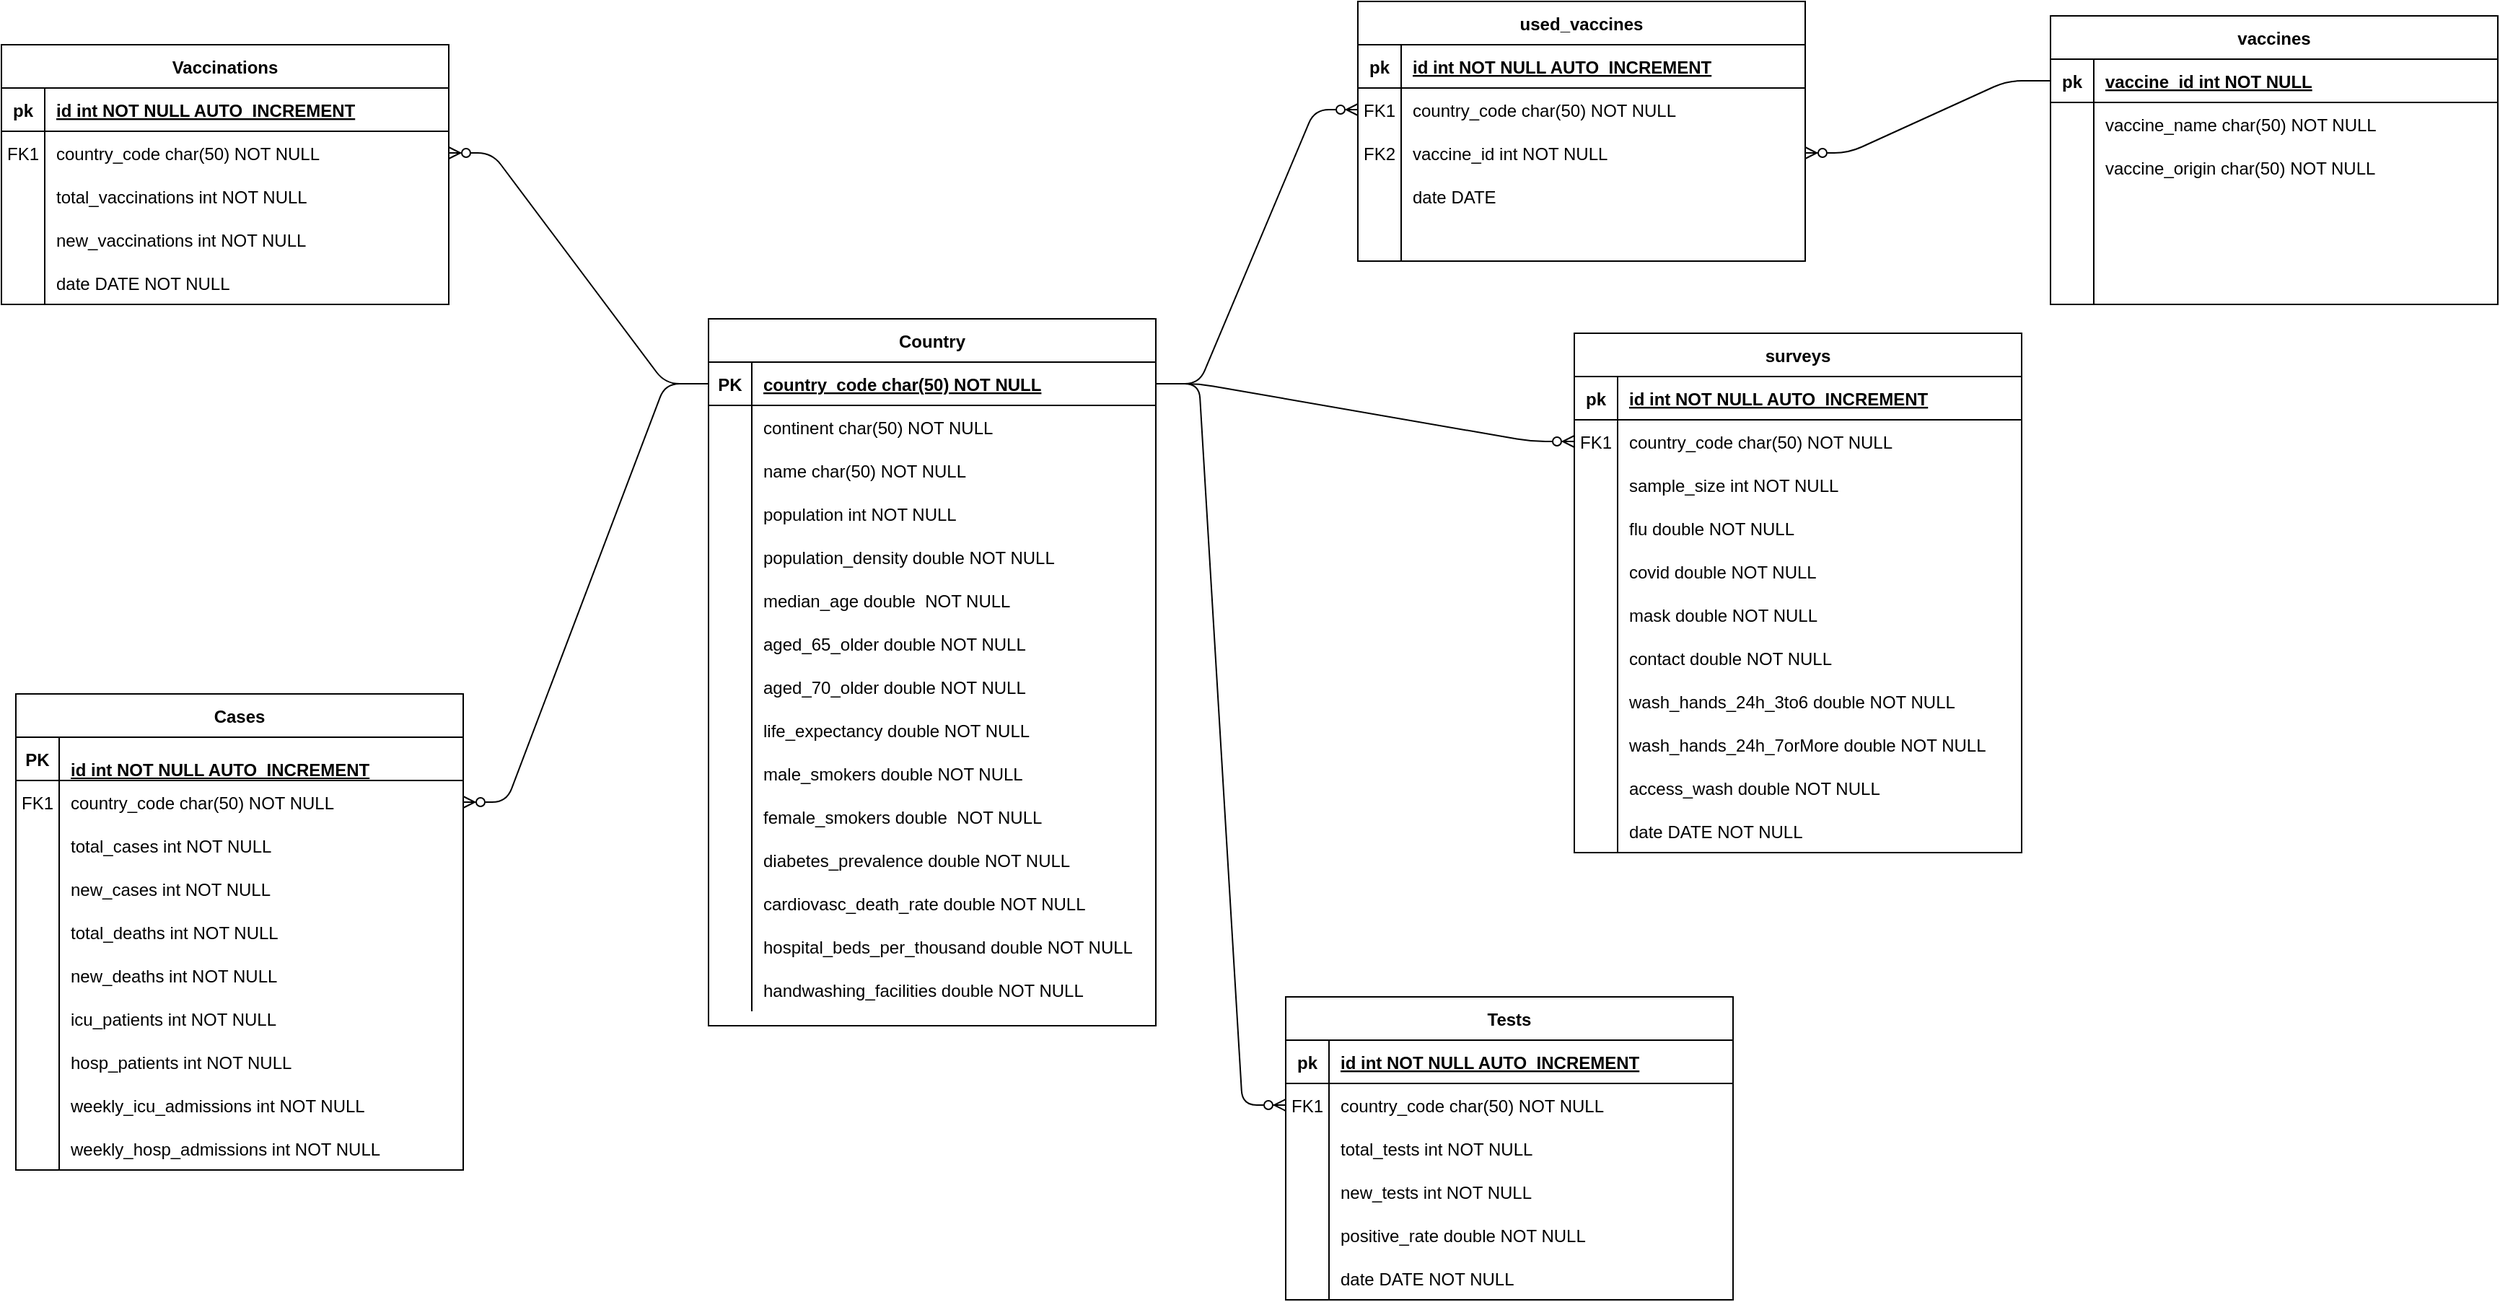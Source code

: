 <mxfile version="14.4.3" type="github">
  <diagram id="R2lEEEUBdFMjLlhIrx00" name="Page-1">
    <mxGraphModel dx="3023" dy="2585" grid="1" gridSize="10" guides="1" tooltips="1" connect="1" arrows="1" fold="1" page="1" pageScale="1" pageWidth="850" pageHeight="1100" math="0" shadow="0" extFonts="Permanent Marker^https://fonts.googleapis.com/css?family=Permanent+Marker">
      <root>
        <mxCell id="0" />
        <mxCell id="1" parent="0" />
        <mxCell id="SY6T6C2xdvZ6JYTsEvK5-23" value="Country" style="shape=table;startSize=30;container=1;collapsible=1;childLayout=tableLayout;fixedRows=1;rowLines=0;fontStyle=1;align=center;resizeLast=1;" parent="1" vertex="1">
          <mxGeometry x="100" y="-850" width="310" height="490" as="geometry">
            <mxRectangle x="100" y="-850" width="80" height="30" as="alternateBounds" />
          </mxGeometry>
        </mxCell>
        <mxCell id="SY6T6C2xdvZ6JYTsEvK5-24" value="" style="shape=partialRectangle;collapsible=0;dropTarget=0;pointerEvents=0;fillColor=none;points=[[0,0.5],[1,0.5]];portConstraint=eastwest;top=0;left=0;right=0;bottom=1;" parent="SY6T6C2xdvZ6JYTsEvK5-23" vertex="1">
          <mxGeometry y="30" width="310" height="30" as="geometry" />
        </mxCell>
        <mxCell id="SY6T6C2xdvZ6JYTsEvK5-25" value="PK" style="shape=partialRectangle;overflow=hidden;connectable=0;fillColor=none;top=0;left=0;bottom=0;right=0;fontStyle=1;" parent="SY6T6C2xdvZ6JYTsEvK5-24" vertex="1">
          <mxGeometry width="30" height="30" as="geometry" />
        </mxCell>
        <mxCell id="SY6T6C2xdvZ6JYTsEvK5-26" value="country_code char(50) NOT NULL" style="shape=partialRectangle;overflow=hidden;connectable=0;fillColor=none;top=0;left=0;bottom=0;right=0;align=left;spacingLeft=6;fontStyle=5;" parent="SY6T6C2xdvZ6JYTsEvK5-24" vertex="1">
          <mxGeometry x="30" width="280" height="30" as="geometry" />
        </mxCell>
        <mxCell id="SY6T6C2xdvZ6JYTsEvK5-27" value="" style="shape=partialRectangle;collapsible=0;dropTarget=0;pointerEvents=0;fillColor=none;points=[[0,0.5],[1,0.5]];portConstraint=eastwest;top=0;left=0;right=0;bottom=0;" parent="SY6T6C2xdvZ6JYTsEvK5-23" vertex="1">
          <mxGeometry y="60" width="310" height="30" as="geometry" />
        </mxCell>
        <mxCell id="SY6T6C2xdvZ6JYTsEvK5-28" value="" style="shape=partialRectangle;overflow=hidden;connectable=0;fillColor=none;top=0;left=0;bottom=0;right=0;" parent="SY6T6C2xdvZ6JYTsEvK5-27" vertex="1">
          <mxGeometry width="30" height="30" as="geometry" />
        </mxCell>
        <mxCell id="SY6T6C2xdvZ6JYTsEvK5-29" value="continent char(50) NOT NULL" style="shape=partialRectangle;overflow=hidden;connectable=0;fillColor=none;top=0;left=0;bottom=0;right=0;align=left;spacingLeft=6;" parent="SY6T6C2xdvZ6JYTsEvK5-27" vertex="1">
          <mxGeometry x="30" width="280" height="30" as="geometry" />
        </mxCell>
        <mxCell id="SY6T6C2xdvZ6JYTsEvK5-30" value="" style="shape=partialRectangle;collapsible=0;dropTarget=0;pointerEvents=0;fillColor=none;top=0;left=0;bottom=0;right=0;points=[[0,0.5],[1,0.5]];portConstraint=eastwest;" parent="SY6T6C2xdvZ6JYTsEvK5-23" vertex="1">
          <mxGeometry y="90" width="310" height="30" as="geometry" />
        </mxCell>
        <mxCell id="SY6T6C2xdvZ6JYTsEvK5-31" value="" style="shape=partialRectangle;connectable=0;fillColor=none;top=0;left=0;bottom=0;right=0;editable=1;overflow=hidden;" parent="SY6T6C2xdvZ6JYTsEvK5-30" vertex="1">
          <mxGeometry width="30" height="30" as="geometry" />
        </mxCell>
        <mxCell id="SY6T6C2xdvZ6JYTsEvK5-32" value="name char(50) NOT NULL" style="shape=partialRectangle;connectable=0;fillColor=none;top=0;left=0;bottom=0;right=0;align=left;spacingLeft=6;overflow=hidden;" parent="SY6T6C2xdvZ6JYTsEvK5-30" vertex="1">
          <mxGeometry x="30" width="280" height="30" as="geometry" />
        </mxCell>
        <mxCell id="SY6T6C2xdvZ6JYTsEvK5-33" value="" style="shape=partialRectangle;collapsible=0;dropTarget=0;pointerEvents=0;fillColor=none;top=0;left=0;bottom=0;right=0;points=[[0,0.5],[1,0.5]];portConstraint=eastwest;" parent="SY6T6C2xdvZ6JYTsEvK5-23" vertex="1">
          <mxGeometry y="120" width="310" height="30" as="geometry" />
        </mxCell>
        <mxCell id="SY6T6C2xdvZ6JYTsEvK5-34" value="" style="shape=partialRectangle;connectable=0;fillColor=none;top=0;left=0;bottom=0;right=0;editable=1;overflow=hidden;" parent="SY6T6C2xdvZ6JYTsEvK5-33" vertex="1">
          <mxGeometry width="30" height="30" as="geometry" />
        </mxCell>
        <mxCell id="SY6T6C2xdvZ6JYTsEvK5-35" value="population int NOT NULL" style="shape=partialRectangle;connectable=0;fillColor=none;top=0;left=0;bottom=0;right=0;align=left;spacingLeft=6;overflow=hidden;" parent="SY6T6C2xdvZ6JYTsEvK5-33" vertex="1">
          <mxGeometry x="30" width="280" height="30" as="geometry" />
        </mxCell>
        <mxCell id="SY6T6C2xdvZ6JYTsEvK5-36" value="" style="shape=partialRectangle;collapsible=0;dropTarget=0;pointerEvents=0;fillColor=none;top=0;left=0;bottom=0;right=0;points=[[0,0.5],[1,0.5]];portConstraint=eastwest;" parent="SY6T6C2xdvZ6JYTsEvK5-23" vertex="1">
          <mxGeometry y="150" width="310" height="30" as="geometry" />
        </mxCell>
        <mxCell id="SY6T6C2xdvZ6JYTsEvK5-37" value="" style="shape=partialRectangle;connectable=0;fillColor=none;top=0;left=0;bottom=0;right=0;editable=1;overflow=hidden;" parent="SY6T6C2xdvZ6JYTsEvK5-36" vertex="1">
          <mxGeometry width="30" height="30" as="geometry" />
        </mxCell>
        <mxCell id="SY6T6C2xdvZ6JYTsEvK5-38" value="population_density double NOT NULL" style="shape=partialRectangle;connectable=0;fillColor=none;top=0;left=0;bottom=0;right=0;align=left;spacingLeft=6;overflow=hidden;" parent="SY6T6C2xdvZ6JYTsEvK5-36" vertex="1">
          <mxGeometry x="30" width="280" height="30" as="geometry" />
        </mxCell>
        <mxCell id="SY6T6C2xdvZ6JYTsEvK5-39" value="" style="shape=partialRectangle;collapsible=0;dropTarget=0;pointerEvents=0;fillColor=none;top=0;left=0;bottom=0;right=0;points=[[0,0.5],[1,0.5]];portConstraint=eastwest;" parent="SY6T6C2xdvZ6JYTsEvK5-23" vertex="1">
          <mxGeometry y="180" width="310" height="30" as="geometry" />
        </mxCell>
        <mxCell id="SY6T6C2xdvZ6JYTsEvK5-40" value="" style="shape=partialRectangle;connectable=0;fillColor=none;top=0;left=0;bottom=0;right=0;editable=1;overflow=hidden;" parent="SY6T6C2xdvZ6JYTsEvK5-39" vertex="1">
          <mxGeometry width="30" height="30" as="geometry" />
        </mxCell>
        <mxCell id="SY6T6C2xdvZ6JYTsEvK5-41" value="median_age double  NOT NULL" style="shape=partialRectangle;connectable=0;fillColor=none;top=0;left=0;bottom=0;right=0;align=left;spacingLeft=6;overflow=hidden;" parent="SY6T6C2xdvZ6JYTsEvK5-39" vertex="1">
          <mxGeometry x="30" width="280" height="30" as="geometry" />
        </mxCell>
        <mxCell id="SY6T6C2xdvZ6JYTsEvK5-42" value="" style="shape=partialRectangle;collapsible=0;dropTarget=0;pointerEvents=0;fillColor=none;top=0;left=0;bottom=0;right=0;points=[[0,0.5],[1,0.5]];portConstraint=eastwest;" parent="SY6T6C2xdvZ6JYTsEvK5-23" vertex="1">
          <mxGeometry y="210" width="310" height="30" as="geometry" />
        </mxCell>
        <mxCell id="SY6T6C2xdvZ6JYTsEvK5-43" value="" style="shape=partialRectangle;connectable=0;fillColor=none;top=0;left=0;bottom=0;right=0;editable=1;overflow=hidden;" parent="SY6T6C2xdvZ6JYTsEvK5-42" vertex="1">
          <mxGeometry width="30" height="30" as="geometry" />
        </mxCell>
        <mxCell id="SY6T6C2xdvZ6JYTsEvK5-44" value="aged_65_older double NOT NULL" style="shape=partialRectangle;connectable=0;fillColor=none;top=0;left=0;bottom=0;right=0;align=left;spacingLeft=6;overflow=hidden;" parent="SY6T6C2xdvZ6JYTsEvK5-42" vertex="1">
          <mxGeometry x="30" width="280" height="30" as="geometry" />
        </mxCell>
        <mxCell id="SY6T6C2xdvZ6JYTsEvK5-45" value="" style="shape=partialRectangle;collapsible=0;dropTarget=0;pointerEvents=0;fillColor=none;top=0;left=0;bottom=0;right=0;points=[[0,0.5],[1,0.5]];portConstraint=eastwest;" parent="SY6T6C2xdvZ6JYTsEvK5-23" vertex="1">
          <mxGeometry y="240" width="310" height="30" as="geometry" />
        </mxCell>
        <mxCell id="SY6T6C2xdvZ6JYTsEvK5-46" value="" style="shape=partialRectangle;connectable=0;fillColor=none;top=0;left=0;bottom=0;right=0;editable=1;overflow=hidden;" parent="SY6T6C2xdvZ6JYTsEvK5-45" vertex="1">
          <mxGeometry width="30" height="30" as="geometry" />
        </mxCell>
        <mxCell id="SY6T6C2xdvZ6JYTsEvK5-47" value="aged_70_older double NOT NULL" style="shape=partialRectangle;connectable=0;fillColor=none;top=0;left=0;bottom=0;right=0;align=left;spacingLeft=6;overflow=hidden;" parent="SY6T6C2xdvZ6JYTsEvK5-45" vertex="1">
          <mxGeometry x="30" width="280" height="30" as="geometry" />
        </mxCell>
        <mxCell id="SY6T6C2xdvZ6JYTsEvK5-48" value="" style="shape=partialRectangle;collapsible=0;dropTarget=0;pointerEvents=0;fillColor=none;top=0;left=0;bottom=0;right=0;points=[[0,0.5],[1,0.5]];portConstraint=eastwest;" parent="SY6T6C2xdvZ6JYTsEvK5-23" vertex="1">
          <mxGeometry y="270" width="310" height="30" as="geometry" />
        </mxCell>
        <mxCell id="SY6T6C2xdvZ6JYTsEvK5-49" value="" style="shape=partialRectangle;connectable=0;fillColor=none;top=0;left=0;bottom=0;right=0;editable=1;overflow=hidden;" parent="SY6T6C2xdvZ6JYTsEvK5-48" vertex="1">
          <mxGeometry width="30" height="30" as="geometry" />
        </mxCell>
        <mxCell id="SY6T6C2xdvZ6JYTsEvK5-50" value="life_expectancy double NOT NULL" style="shape=partialRectangle;connectable=0;fillColor=none;top=0;left=0;bottom=0;right=0;align=left;spacingLeft=6;overflow=hidden;" parent="SY6T6C2xdvZ6JYTsEvK5-48" vertex="1">
          <mxGeometry x="30" width="280" height="30" as="geometry" />
        </mxCell>
        <mxCell id="SY6T6C2xdvZ6JYTsEvK5-51" value="" style="shape=partialRectangle;collapsible=0;dropTarget=0;pointerEvents=0;fillColor=none;top=0;left=0;bottom=0;right=0;points=[[0,0.5],[1,0.5]];portConstraint=eastwest;" parent="SY6T6C2xdvZ6JYTsEvK5-23" vertex="1">
          <mxGeometry y="300" width="310" height="30" as="geometry" />
        </mxCell>
        <mxCell id="SY6T6C2xdvZ6JYTsEvK5-52" value="" style="shape=partialRectangle;connectable=0;fillColor=none;top=0;left=0;bottom=0;right=0;editable=1;overflow=hidden;" parent="SY6T6C2xdvZ6JYTsEvK5-51" vertex="1">
          <mxGeometry width="30" height="30" as="geometry" />
        </mxCell>
        <mxCell id="SY6T6C2xdvZ6JYTsEvK5-53" value="male_smokers double NOT NULL" style="shape=partialRectangle;connectable=0;fillColor=none;top=0;left=0;bottom=0;right=0;align=left;spacingLeft=6;overflow=hidden;" parent="SY6T6C2xdvZ6JYTsEvK5-51" vertex="1">
          <mxGeometry x="30" width="280" height="30" as="geometry" />
        </mxCell>
        <mxCell id="SY6T6C2xdvZ6JYTsEvK5-54" value="" style="shape=partialRectangle;collapsible=0;dropTarget=0;pointerEvents=0;fillColor=none;top=0;left=0;bottom=0;right=0;points=[[0,0.5],[1,0.5]];portConstraint=eastwest;" parent="SY6T6C2xdvZ6JYTsEvK5-23" vertex="1">
          <mxGeometry y="330" width="310" height="30" as="geometry" />
        </mxCell>
        <mxCell id="SY6T6C2xdvZ6JYTsEvK5-55" value="" style="shape=partialRectangle;connectable=0;fillColor=none;top=0;left=0;bottom=0;right=0;editable=1;overflow=hidden;" parent="SY6T6C2xdvZ6JYTsEvK5-54" vertex="1">
          <mxGeometry width="30" height="30" as="geometry" />
        </mxCell>
        <mxCell id="SY6T6C2xdvZ6JYTsEvK5-56" value="female_smokers double  NOT NULL" style="shape=partialRectangle;connectable=0;fillColor=none;top=0;left=0;bottom=0;right=0;align=left;spacingLeft=6;overflow=hidden;" parent="SY6T6C2xdvZ6JYTsEvK5-54" vertex="1">
          <mxGeometry x="30" width="280" height="30" as="geometry" />
        </mxCell>
        <mxCell id="SY6T6C2xdvZ6JYTsEvK5-57" value="" style="shape=partialRectangle;collapsible=0;dropTarget=0;pointerEvents=0;fillColor=none;top=0;left=0;bottom=0;right=0;points=[[0,0.5],[1,0.5]];portConstraint=eastwest;" parent="SY6T6C2xdvZ6JYTsEvK5-23" vertex="1">
          <mxGeometry y="360" width="310" height="30" as="geometry" />
        </mxCell>
        <mxCell id="SY6T6C2xdvZ6JYTsEvK5-58" value="" style="shape=partialRectangle;connectable=0;fillColor=none;top=0;left=0;bottom=0;right=0;editable=1;overflow=hidden;" parent="SY6T6C2xdvZ6JYTsEvK5-57" vertex="1">
          <mxGeometry width="30" height="30" as="geometry" />
        </mxCell>
        <mxCell id="SY6T6C2xdvZ6JYTsEvK5-59" value="diabetes_prevalence double NOT NULL" style="shape=partialRectangle;connectable=0;fillColor=none;top=0;left=0;bottom=0;right=0;align=left;spacingLeft=6;overflow=hidden;" parent="SY6T6C2xdvZ6JYTsEvK5-57" vertex="1">
          <mxGeometry x="30" width="280" height="30" as="geometry" />
        </mxCell>
        <mxCell id="SY6T6C2xdvZ6JYTsEvK5-60" value="" style="shape=partialRectangle;collapsible=0;dropTarget=0;pointerEvents=0;fillColor=none;top=0;left=0;bottom=0;right=0;points=[[0,0.5],[1,0.5]];portConstraint=eastwest;" parent="SY6T6C2xdvZ6JYTsEvK5-23" vertex="1">
          <mxGeometry y="390" width="310" height="30" as="geometry" />
        </mxCell>
        <mxCell id="SY6T6C2xdvZ6JYTsEvK5-61" value="" style="shape=partialRectangle;connectable=0;fillColor=none;top=0;left=0;bottom=0;right=0;editable=1;overflow=hidden;" parent="SY6T6C2xdvZ6JYTsEvK5-60" vertex="1">
          <mxGeometry width="30" height="30" as="geometry" />
        </mxCell>
        <mxCell id="SY6T6C2xdvZ6JYTsEvK5-62" value="cardiovasc_death_rate double NOT NULL" style="shape=partialRectangle;connectable=0;fillColor=none;top=0;left=0;bottom=0;right=0;align=left;spacingLeft=6;overflow=hidden;" parent="SY6T6C2xdvZ6JYTsEvK5-60" vertex="1">
          <mxGeometry x="30" width="280" height="30" as="geometry" />
        </mxCell>
        <mxCell id="SY6T6C2xdvZ6JYTsEvK5-63" value="" style="shape=partialRectangle;collapsible=0;dropTarget=0;pointerEvents=0;fillColor=none;top=0;left=0;bottom=0;right=0;points=[[0,0.5],[1,0.5]];portConstraint=eastwest;" parent="SY6T6C2xdvZ6JYTsEvK5-23" vertex="1">
          <mxGeometry y="420" width="310" height="30" as="geometry" />
        </mxCell>
        <mxCell id="SY6T6C2xdvZ6JYTsEvK5-64" value="" style="shape=partialRectangle;connectable=0;fillColor=none;top=0;left=0;bottom=0;right=0;editable=1;overflow=hidden;" parent="SY6T6C2xdvZ6JYTsEvK5-63" vertex="1">
          <mxGeometry width="30" height="30" as="geometry" />
        </mxCell>
        <mxCell id="SY6T6C2xdvZ6JYTsEvK5-65" value="hospital_beds_per_thousand double NOT NULL" style="shape=partialRectangle;connectable=0;fillColor=none;top=0;left=0;bottom=0;right=0;align=left;spacingLeft=6;overflow=hidden;" parent="SY6T6C2xdvZ6JYTsEvK5-63" vertex="1">
          <mxGeometry x="30" width="280" height="30" as="geometry" />
        </mxCell>
        <mxCell id="SY6T6C2xdvZ6JYTsEvK5-66" value="" style="shape=partialRectangle;collapsible=0;dropTarget=0;pointerEvents=0;fillColor=none;top=0;left=0;bottom=0;right=0;points=[[0,0.5],[1,0.5]];portConstraint=eastwest;" parent="SY6T6C2xdvZ6JYTsEvK5-23" vertex="1">
          <mxGeometry y="450" width="310" height="30" as="geometry" />
        </mxCell>
        <mxCell id="SY6T6C2xdvZ6JYTsEvK5-67" value="" style="shape=partialRectangle;connectable=0;fillColor=none;top=0;left=0;bottom=0;right=0;editable=1;overflow=hidden;" parent="SY6T6C2xdvZ6JYTsEvK5-66" vertex="1">
          <mxGeometry width="30" height="30" as="geometry" />
        </mxCell>
        <mxCell id="SY6T6C2xdvZ6JYTsEvK5-68" value="handwashing_facilities double NOT NULL" style="shape=partialRectangle;connectable=0;fillColor=none;top=0;left=0;bottom=0;right=0;align=left;spacingLeft=6;overflow=hidden;" parent="SY6T6C2xdvZ6JYTsEvK5-66" vertex="1">
          <mxGeometry x="30" width="280" height="30" as="geometry" />
        </mxCell>
        <mxCell id="Avo9RZXMjpHJ_VReg2Jq-1" value="Cases" style="shape=table;startSize=30;container=1;collapsible=1;childLayout=tableLayout;fixedRows=1;rowLines=0;fontStyle=1;align=center;resizeLast=1;" parent="1" vertex="1">
          <mxGeometry x="-380" y="-590" width="310" height="330" as="geometry" />
        </mxCell>
        <mxCell id="Avo9RZXMjpHJ_VReg2Jq-2" value="" style="shape=partialRectangle;collapsible=0;dropTarget=0;pointerEvents=0;fillColor=none;points=[[0,0.5],[1,0.5]];portConstraint=eastwest;top=0;left=0;right=0;bottom=1;" parent="Avo9RZXMjpHJ_VReg2Jq-1" vertex="1">
          <mxGeometry y="30" width="310" height="30" as="geometry" />
        </mxCell>
        <mxCell id="Avo9RZXMjpHJ_VReg2Jq-3" value="PK" style="shape=partialRectangle;overflow=hidden;connectable=0;fillColor=none;top=0;left=0;bottom=0;right=0;fontStyle=1;" parent="Avo9RZXMjpHJ_VReg2Jq-2" vertex="1">
          <mxGeometry width="30" height="30" as="geometry" />
        </mxCell>
        <mxCell id="Avo9RZXMjpHJ_VReg2Jq-4" value="&#xa;id int NOT NULL AUTO_INCREMENT&#xa;" style="shape=partialRectangle;overflow=hidden;connectable=0;fillColor=none;top=0;left=0;bottom=0;right=0;align=left;spacingLeft=6;fontStyle=5;" parent="Avo9RZXMjpHJ_VReg2Jq-2" vertex="1">
          <mxGeometry x="30" width="280" height="30" as="geometry" />
        </mxCell>
        <mxCell id="8DMsYOVev24uVfOt2lL5-1" value="" style="shape=partialRectangle;collapsible=0;dropTarget=0;pointerEvents=0;fillColor=none;top=0;left=0;bottom=0;right=0;points=[[0,0.5],[1,0.5]];portConstraint=eastwest;" parent="Avo9RZXMjpHJ_VReg2Jq-1" vertex="1">
          <mxGeometry y="60" width="310" height="30" as="geometry" />
        </mxCell>
        <mxCell id="8DMsYOVev24uVfOt2lL5-2" value="FK1" style="shape=partialRectangle;connectable=0;fillColor=none;top=0;left=0;bottom=0;right=0;editable=1;overflow=hidden;" parent="8DMsYOVev24uVfOt2lL5-1" vertex="1">
          <mxGeometry width="30" height="30" as="geometry" />
        </mxCell>
        <mxCell id="8DMsYOVev24uVfOt2lL5-3" value="country_code char(50) NOT NULL" style="shape=partialRectangle;connectable=0;fillColor=none;top=0;left=0;bottom=0;right=0;align=left;spacingLeft=6;overflow=hidden;" parent="8DMsYOVev24uVfOt2lL5-1" vertex="1">
          <mxGeometry x="30" width="280" height="30" as="geometry" />
        </mxCell>
        <mxCell id="Avo9RZXMjpHJ_VReg2Jq-5" value="" style="shape=partialRectangle;collapsible=0;dropTarget=0;pointerEvents=0;fillColor=none;points=[[0,0.5],[1,0.5]];portConstraint=eastwest;top=0;left=0;right=0;bottom=0;" parent="Avo9RZXMjpHJ_VReg2Jq-1" vertex="1">
          <mxGeometry y="90" width="310" height="30" as="geometry" />
        </mxCell>
        <mxCell id="Avo9RZXMjpHJ_VReg2Jq-6" value="" style="shape=partialRectangle;overflow=hidden;connectable=0;fillColor=none;top=0;left=0;bottom=0;right=0;" parent="Avo9RZXMjpHJ_VReg2Jq-5" vertex="1">
          <mxGeometry width="30" height="30" as="geometry" />
        </mxCell>
        <mxCell id="Avo9RZXMjpHJ_VReg2Jq-7" value="total_cases int NOT NULL" style="shape=partialRectangle;overflow=hidden;connectable=0;fillColor=none;top=0;left=0;bottom=0;right=0;align=left;spacingLeft=6;" parent="Avo9RZXMjpHJ_VReg2Jq-5" vertex="1">
          <mxGeometry x="30" width="280" height="30" as="geometry" />
        </mxCell>
        <mxCell id="Avo9RZXMjpHJ_VReg2Jq-8" value="" style="shape=partialRectangle;collapsible=0;dropTarget=0;pointerEvents=0;fillColor=none;top=0;left=0;bottom=0;right=0;points=[[0,0.5],[1,0.5]];portConstraint=eastwest;" parent="Avo9RZXMjpHJ_VReg2Jq-1" vertex="1">
          <mxGeometry y="120" width="310" height="30" as="geometry" />
        </mxCell>
        <mxCell id="Avo9RZXMjpHJ_VReg2Jq-9" value="" style="shape=partialRectangle;connectable=0;fillColor=none;top=0;left=0;bottom=0;right=0;editable=1;overflow=hidden;" parent="Avo9RZXMjpHJ_VReg2Jq-8" vertex="1">
          <mxGeometry width="30" height="30" as="geometry" />
        </mxCell>
        <mxCell id="Avo9RZXMjpHJ_VReg2Jq-10" value="new_cases int NOT NULL" style="shape=partialRectangle;connectable=0;fillColor=none;top=0;left=0;bottom=0;right=0;align=left;spacingLeft=6;overflow=hidden;" parent="Avo9RZXMjpHJ_VReg2Jq-8" vertex="1">
          <mxGeometry x="30" width="280" height="30" as="geometry" />
        </mxCell>
        <mxCell id="Avo9RZXMjpHJ_VReg2Jq-11" value="" style="shape=partialRectangle;collapsible=0;dropTarget=0;pointerEvents=0;fillColor=none;top=0;left=0;bottom=0;right=0;points=[[0,0.5],[1,0.5]];portConstraint=eastwest;" parent="Avo9RZXMjpHJ_VReg2Jq-1" vertex="1">
          <mxGeometry y="150" width="310" height="30" as="geometry" />
        </mxCell>
        <mxCell id="Avo9RZXMjpHJ_VReg2Jq-12" value="" style="shape=partialRectangle;connectable=0;fillColor=none;top=0;left=0;bottom=0;right=0;editable=1;overflow=hidden;" parent="Avo9RZXMjpHJ_VReg2Jq-11" vertex="1">
          <mxGeometry width="30" height="30" as="geometry" />
        </mxCell>
        <mxCell id="Avo9RZXMjpHJ_VReg2Jq-13" value="total_deaths int NOT NULL" style="shape=partialRectangle;connectable=0;fillColor=none;top=0;left=0;bottom=0;right=0;align=left;spacingLeft=6;overflow=hidden;" parent="Avo9RZXMjpHJ_VReg2Jq-11" vertex="1">
          <mxGeometry x="30" width="280" height="30" as="geometry" />
        </mxCell>
        <mxCell id="Avo9RZXMjpHJ_VReg2Jq-14" value="" style="shape=partialRectangle;collapsible=0;dropTarget=0;pointerEvents=0;fillColor=none;top=0;left=0;bottom=0;right=0;points=[[0,0.5],[1,0.5]];portConstraint=eastwest;" parent="Avo9RZXMjpHJ_VReg2Jq-1" vertex="1">
          <mxGeometry y="180" width="310" height="30" as="geometry" />
        </mxCell>
        <mxCell id="Avo9RZXMjpHJ_VReg2Jq-15" value="" style="shape=partialRectangle;connectable=0;fillColor=none;top=0;left=0;bottom=0;right=0;editable=1;overflow=hidden;" parent="Avo9RZXMjpHJ_VReg2Jq-14" vertex="1">
          <mxGeometry width="30" height="30" as="geometry" />
        </mxCell>
        <mxCell id="Avo9RZXMjpHJ_VReg2Jq-16" value="new_deaths int NOT NULL" style="shape=partialRectangle;connectable=0;fillColor=none;top=0;left=0;bottom=0;right=0;align=left;spacingLeft=6;overflow=hidden;" parent="Avo9RZXMjpHJ_VReg2Jq-14" vertex="1">
          <mxGeometry x="30" width="280" height="30" as="geometry" />
        </mxCell>
        <mxCell id="Avo9RZXMjpHJ_VReg2Jq-17" value="" style="shape=partialRectangle;collapsible=0;dropTarget=0;pointerEvents=0;fillColor=none;top=0;left=0;bottom=0;right=0;points=[[0,0.5],[1,0.5]];portConstraint=eastwest;" parent="Avo9RZXMjpHJ_VReg2Jq-1" vertex="1">
          <mxGeometry y="210" width="310" height="30" as="geometry" />
        </mxCell>
        <mxCell id="Avo9RZXMjpHJ_VReg2Jq-18" value="" style="shape=partialRectangle;connectable=0;fillColor=none;top=0;left=0;bottom=0;right=0;editable=1;overflow=hidden;" parent="Avo9RZXMjpHJ_VReg2Jq-17" vertex="1">
          <mxGeometry width="30" height="30" as="geometry" />
        </mxCell>
        <mxCell id="Avo9RZXMjpHJ_VReg2Jq-19" value="icu_patients int NOT NULL" style="shape=partialRectangle;connectable=0;fillColor=none;top=0;left=0;bottom=0;right=0;align=left;spacingLeft=6;overflow=hidden;" parent="Avo9RZXMjpHJ_VReg2Jq-17" vertex="1">
          <mxGeometry x="30" width="280" height="30" as="geometry" />
        </mxCell>
        <mxCell id="Avo9RZXMjpHJ_VReg2Jq-20" value="" style="shape=partialRectangle;collapsible=0;dropTarget=0;pointerEvents=0;fillColor=none;top=0;left=0;bottom=0;right=0;points=[[0,0.5],[1,0.5]];portConstraint=eastwest;" parent="Avo9RZXMjpHJ_VReg2Jq-1" vertex="1">
          <mxGeometry y="240" width="310" height="30" as="geometry" />
        </mxCell>
        <mxCell id="Avo9RZXMjpHJ_VReg2Jq-21" value="" style="shape=partialRectangle;connectable=0;fillColor=none;top=0;left=0;bottom=0;right=0;editable=1;overflow=hidden;" parent="Avo9RZXMjpHJ_VReg2Jq-20" vertex="1">
          <mxGeometry width="30" height="30" as="geometry" />
        </mxCell>
        <mxCell id="Avo9RZXMjpHJ_VReg2Jq-22" value="hosp_patients int NOT NULL" style="shape=partialRectangle;connectable=0;fillColor=none;top=0;left=0;bottom=0;right=0;align=left;spacingLeft=6;overflow=hidden;" parent="Avo9RZXMjpHJ_VReg2Jq-20" vertex="1">
          <mxGeometry x="30" width="280" height="30" as="geometry" />
        </mxCell>
        <mxCell id="Avo9RZXMjpHJ_VReg2Jq-23" value="" style="shape=partialRectangle;collapsible=0;dropTarget=0;pointerEvents=0;fillColor=none;top=0;left=0;bottom=0;right=0;points=[[0,0.5],[1,0.5]];portConstraint=eastwest;" parent="Avo9RZXMjpHJ_VReg2Jq-1" vertex="1">
          <mxGeometry y="270" width="310" height="30" as="geometry" />
        </mxCell>
        <mxCell id="Avo9RZXMjpHJ_VReg2Jq-24" value="" style="shape=partialRectangle;connectable=0;fillColor=none;top=0;left=0;bottom=0;right=0;editable=1;overflow=hidden;" parent="Avo9RZXMjpHJ_VReg2Jq-23" vertex="1">
          <mxGeometry width="30" height="30" as="geometry" />
        </mxCell>
        <mxCell id="Avo9RZXMjpHJ_VReg2Jq-25" value="weekly_icu_admissions int NOT NULL" style="shape=partialRectangle;connectable=0;fillColor=none;top=0;left=0;bottom=0;right=0;align=left;spacingLeft=6;overflow=hidden;" parent="Avo9RZXMjpHJ_VReg2Jq-23" vertex="1">
          <mxGeometry x="30" width="280" height="30" as="geometry" />
        </mxCell>
        <mxCell id="Avo9RZXMjpHJ_VReg2Jq-26" value="" style="shape=partialRectangle;collapsible=0;dropTarget=0;pointerEvents=0;fillColor=none;top=0;left=0;bottom=0;right=0;points=[[0,0.5],[1,0.5]];portConstraint=eastwest;" parent="Avo9RZXMjpHJ_VReg2Jq-1" vertex="1">
          <mxGeometry y="300" width="310" height="30" as="geometry" />
        </mxCell>
        <mxCell id="Avo9RZXMjpHJ_VReg2Jq-27" value="" style="shape=partialRectangle;connectable=0;fillColor=none;top=0;left=0;bottom=0;right=0;editable=1;overflow=hidden;" parent="Avo9RZXMjpHJ_VReg2Jq-26" vertex="1">
          <mxGeometry width="30" height="30" as="geometry" />
        </mxCell>
        <mxCell id="Avo9RZXMjpHJ_VReg2Jq-28" value="weekly_hosp_admissions int NOT NULL" style="shape=partialRectangle;connectable=0;fillColor=none;top=0;left=0;bottom=0;right=0;align=left;spacingLeft=6;overflow=hidden;" parent="Avo9RZXMjpHJ_VReg2Jq-26" vertex="1">
          <mxGeometry x="30" width="280" height="30" as="geometry" />
        </mxCell>
        <mxCell id="6juvHSTaz4ELKmHyLh1n-1" value="Tests" style="shape=table;startSize=30;container=1;collapsible=1;childLayout=tableLayout;fixedRows=1;rowLines=0;fontStyle=1;align=center;resizeLast=1;" parent="1" vertex="1">
          <mxGeometry x="500" y="-380" width="310" height="210" as="geometry" />
        </mxCell>
        <mxCell id="6juvHSTaz4ELKmHyLh1n-2" value="" style="shape=partialRectangle;collapsible=0;dropTarget=0;pointerEvents=0;fillColor=none;points=[[0,0.5],[1,0.5]];portConstraint=eastwest;top=0;left=0;right=0;bottom=1;" parent="6juvHSTaz4ELKmHyLh1n-1" vertex="1">
          <mxGeometry y="30" width="310" height="30" as="geometry" />
        </mxCell>
        <mxCell id="6juvHSTaz4ELKmHyLh1n-3" value="pk" style="shape=partialRectangle;overflow=hidden;connectable=0;fillColor=none;top=0;left=0;bottom=0;right=0;fontStyle=1;" parent="6juvHSTaz4ELKmHyLh1n-2" vertex="1">
          <mxGeometry width="30" height="30" as="geometry" />
        </mxCell>
        <mxCell id="6juvHSTaz4ELKmHyLh1n-4" value="id int NOT NULL AUTO_INCREMENT" style="shape=partialRectangle;overflow=hidden;connectable=0;fillColor=none;top=0;left=0;bottom=0;right=0;align=left;spacingLeft=6;fontStyle=5;" parent="6juvHSTaz4ELKmHyLh1n-2" vertex="1">
          <mxGeometry x="30" width="280" height="30" as="geometry" />
        </mxCell>
        <mxCell id="6juvHSTaz4ELKmHyLh1n-5" value="" style="shape=partialRectangle;collapsible=0;dropTarget=0;pointerEvents=0;fillColor=none;top=0;left=0;bottom=0;right=0;points=[[0,0.5],[1,0.5]];portConstraint=eastwest;" parent="6juvHSTaz4ELKmHyLh1n-1" vertex="1">
          <mxGeometry y="60" width="310" height="30" as="geometry" />
        </mxCell>
        <mxCell id="6juvHSTaz4ELKmHyLh1n-6" value="FK1" style="shape=partialRectangle;connectable=0;fillColor=none;top=0;left=0;bottom=0;right=0;editable=1;overflow=hidden;" parent="6juvHSTaz4ELKmHyLh1n-5" vertex="1">
          <mxGeometry width="30" height="30" as="geometry" />
        </mxCell>
        <mxCell id="6juvHSTaz4ELKmHyLh1n-7" value="country_code char(50) NOT NULL" style="shape=partialRectangle;connectable=0;fillColor=none;top=0;left=0;bottom=0;right=0;align=left;spacingLeft=6;overflow=hidden;" parent="6juvHSTaz4ELKmHyLh1n-5" vertex="1">
          <mxGeometry x="30" width="280" height="30" as="geometry" />
        </mxCell>
        <mxCell id="6juvHSTaz4ELKmHyLh1n-8" value="" style="shape=partialRectangle;collapsible=0;dropTarget=0;pointerEvents=0;fillColor=none;points=[[0,0.5],[1,0.5]];portConstraint=eastwest;top=0;left=0;right=0;bottom=0;" parent="6juvHSTaz4ELKmHyLh1n-1" vertex="1">
          <mxGeometry y="90" width="310" height="30" as="geometry" />
        </mxCell>
        <mxCell id="6juvHSTaz4ELKmHyLh1n-9" value="" style="shape=partialRectangle;overflow=hidden;connectable=0;fillColor=none;top=0;left=0;bottom=0;right=0;" parent="6juvHSTaz4ELKmHyLh1n-8" vertex="1">
          <mxGeometry width="30" height="30" as="geometry" />
        </mxCell>
        <mxCell id="6juvHSTaz4ELKmHyLh1n-10" value="total_tests int NOT NULL" style="shape=partialRectangle;overflow=hidden;connectable=0;fillColor=none;top=0;left=0;bottom=0;right=0;align=left;spacingLeft=6;" parent="6juvHSTaz4ELKmHyLh1n-8" vertex="1">
          <mxGeometry x="30" width="280" height="30" as="geometry" />
        </mxCell>
        <mxCell id="6juvHSTaz4ELKmHyLh1n-11" value="" style="shape=partialRectangle;collapsible=0;dropTarget=0;pointerEvents=0;fillColor=none;top=0;left=0;bottom=0;right=0;points=[[0,0.5],[1,0.5]];portConstraint=eastwest;" parent="6juvHSTaz4ELKmHyLh1n-1" vertex="1">
          <mxGeometry y="120" width="310" height="30" as="geometry" />
        </mxCell>
        <mxCell id="6juvHSTaz4ELKmHyLh1n-12" value="" style="shape=partialRectangle;connectable=0;fillColor=none;top=0;left=0;bottom=0;right=0;editable=1;overflow=hidden;" parent="6juvHSTaz4ELKmHyLh1n-11" vertex="1">
          <mxGeometry width="30" height="30" as="geometry" />
        </mxCell>
        <mxCell id="6juvHSTaz4ELKmHyLh1n-13" value="new_tests int NOT NULL" style="shape=partialRectangle;connectable=0;fillColor=none;top=0;left=0;bottom=0;right=0;align=left;spacingLeft=6;overflow=hidden;" parent="6juvHSTaz4ELKmHyLh1n-11" vertex="1">
          <mxGeometry x="30" width="280" height="30" as="geometry" />
        </mxCell>
        <mxCell id="6juvHSTaz4ELKmHyLh1n-14" value="" style="shape=partialRectangle;collapsible=0;dropTarget=0;pointerEvents=0;fillColor=none;top=0;left=0;bottom=0;right=0;points=[[0,0.5],[1,0.5]];portConstraint=eastwest;" parent="6juvHSTaz4ELKmHyLh1n-1" vertex="1">
          <mxGeometry y="150" width="310" height="30" as="geometry" />
        </mxCell>
        <mxCell id="6juvHSTaz4ELKmHyLh1n-15" value="" style="shape=partialRectangle;connectable=0;fillColor=none;top=0;left=0;bottom=0;right=0;editable=1;overflow=hidden;" parent="6juvHSTaz4ELKmHyLh1n-14" vertex="1">
          <mxGeometry width="30" height="30" as="geometry" />
        </mxCell>
        <mxCell id="6juvHSTaz4ELKmHyLh1n-16" value="positive_rate double NOT NULL" style="shape=partialRectangle;connectable=0;fillColor=none;top=0;left=0;bottom=0;right=0;align=left;spacingLeft=6;overflow=hidden;" parent="6juvHSTaz4ELKmHyLh1n-14" vertex="1">
          <mxGeometry x="30" width="280" height="30" as="geometry" />
        </mxCell>
        <mxCell id="l6TBghmeu1Rl9ifIMnc_-18" value="" style="shape=partialRectangle;collapsible=0;dropTarget=0;pointerEvents=0;fillColor=none;top=0;left=0;bottom=0;right=0;points=[[0,0.5],[1,0.5]];portConstraint=eastwest;" parent="6juvHSTaz4ELKmHyLh1n-1" vertex="1">
          <mxGeometry y="180" width="310" height="30" as="geometry" />
        </mxCell>
        <mxCell id="l6TBghmeu1Rl9ifIMnc_-19" value="" style="shape=partialRectangle;connectable=0;fillColor=none;top=0;left=0;bottom=0;right=0;editable=1;overflow=hidden;" parent="l6TBghmeu1Rl9ifIMnc_-18" vertex="1">
          <mxGeometry width="30" height="30" as="geometry" />
        </mxCell>
        <mxCell id="l6TBghmeu1Rl9ifIMnc_-20" value="date DATE NOT NULL" style="shape=partialRectangle;connectable=0;fillColor=none;top=0;left=0;bottom=0;right=0;align=left;spacingLeft=6;overflow=hidden;" parent="l6TBghmeu1Rl9ifIMnc_-18" vertex="1">
          <mxGeometry x="30" width="280" height="30" as="geometry" />
        </mxCell>
        <mxCell id="l6TBghmeu1Rl9ifIMnc_-1" value="Vaccinations" style="shape=table;startSize=30;container=1;collapsible=1;childLayout=tableLayout;fixedRows=1;rowLines=0;fontStyle=1;align=center;resizeLast=1;" parent="1" vertex="1">
          <mxGeometry x="-390" y="-1040" width="310" height="180" as="geometry" />
        </mxCell>
        <mxCell id="l6TBghmeu1Rl9ifIMnc_-2" value="" style="shape=partialRectangle;collapsible=0;dropTarget=0;pointerEvents=0;fillColor=none;points=[[0,0.5],[1,0.5]];portConstraint=eastwest;top=0;left=0;right=0;bottom=1;" parent="l6TBghmeu1Rl9ifIMnc_-1" vertex="1">
          <mxGeometry y="30" width="310" height="30" as="geometry" />
        </mxCell>
        <mxCell id="l6TBghmeu1Rl9ifIMnc_-3" value="pk" style="shape=partialRectangle;overflow=hidden;connectable=0;fillColor=none;top=0;left=0;bottom=0;right=0;fontStyle=1;" parent="l6TBghmeu1Rl9ifIMnc_-2" vertex="1">
          <mxGeometry width="30" height="30" as="geometry" />
        </mxCell>
        <mxCell id="l6TBghmeu1Rl9ifIMnc_-4" value="id int NOT NULL AUTO_INCREMENT" style="shape=partialRectangle;overflow=hidden;connectable=0;fillColor=none;top=0;left=0;bottom=0;right=0;align=left;spacingLeft=6;fontStyle=5;" parent="l6TBghmeu1Rl9ifIMnc_-2" vertex="1">
          <mxGeometry x="30" width="280" height="30" as="geometry" />
        </mxCell>
        <mxCell id="l6TBghmeu1Rl9ifIMnc_-5" value="" style="shape=partialRectangle;collapsible=0;dropTarget=0;pointerEvents=0;fillColor=none;top=0;left=0;bottom=0;right=0;points=[[0,0.5],[1,0.5]];portConstraint=eastwest;" parent="l6TBghmeu1Rl9ifIMnc_-1" vertex="1">
          <mxGeometry y="60" width="310" height="30" as="geometry" />
        </mxCell>
        <mxCell id="l6TBghmeu1Rl9ifIMnc_-6" value="FK1" style="shape=partialRectangle;connectable=0;fillColor=none;top=0;left=0;bottom=0;right=0;editable=1;overflow=hidden;" parent="l6TBghmeu1Rl9ifIMnc_-5" vertex="1">
          <mxGeometry width="30" height="30" as="geometry" />
        </mxCell>
        <mxCell id="l6TBghmeu1Rl9ifIMnc_-7" value="country_code char(50) NOT NULL" style="shape=partialRectangle;connectable=0;fillColor=none;top=0;left=0;bottom=0;right=0;align=left;spacingLeft=6;overflow=hidden;" parent="l6TBghmeu1Rl9ifIMnc_-5" vertex="1">
          <mxGeometry x="30" width="280" height="30" as="geometry" />
        </mxCell>
        <mxCell id="l6TBghmeu1Rl9ifIMnc_-8" value="" style="shape=partialRectangle;collapsible=0;dropTarget=0;pointerEvents=0;fillColor=none;points=[[0,0.5],[1,0.5]];portConstraint=eastwest;top=0;left=0;right=0;bottom=0;" parent="l6TBghmeu1Rl9ifIMnc_-1" vertex="1">
          <mxGeometry y="90" width="310" height="30" as="geometry" />
        </mxCell>
        <mxCell id="l6TBghmeu1Rl9ifIMnc_-9" value="" style="shape=partialRectangle;overflow=hidden;connectable=0;fillColor=none;top=0;left=0;bottom=0;right=0;" parent="l6TBghmeu1Rl9ifIMnc_-8" vertex="1">
          <mxGeometry width="30" height="30" as="geometry" />
        </mxCell>
        <mxCell id="l6TBghmeu1Rl9ifIMnc_-10" value="total_vaccinations int NOT NULL" style="shape=partialRectangle;overflow=hidden;connectable=0;fillColor=none;top=0;left=0;bottom=0;right=0;align=left;spacingLeft=6;" parent="l6TBghmeu1Rl9ifIMnc_-8" vertex="1">
          <mxGeometry x="30" width="280" height="30" as="geometry" />
        </mxCell>
        <mxCell id="l6TBghmeu1Rl9ifIMnc_-11" value="" style="shape=partialRectangle;collapsible=0;dropTarget=0;pointerEvents=0;fillColor=none;top=0;left=0;bottom=0;right=0;points=[[0,0.5],[1,0.5]];portConstraint=eastwest;" parent="l6TBghmeu1Rl9ifIMnc_-1" vertex="1">
          <mxGeometry y="120" width="310" height="30" as="geometry" />
        </mxCell>
        <mxCell id="l6TBghmeu1Rl9ifIMnc_-12" value="" style="shape=partialRectangle;connectable=0;fillColor=none;top=0;left=0;bottom=0;right=0;editable=1;overflow=hidden;" parent="l6TBghmeu1Rl9ifIMnc_-11" vertex="1">
          <mxGeometry width="30" height="30" as="geometry" />
        </mxCell>
        <mxCell id="l6TBghmeu1Rl9ifIMnc_-13" value="new_vaccinations int NOT NULL" style="shape=partialRectangle;connectable=0;fillColor=none;top=0;left=0;bottom=0;right=0;align=left;spacingLeft=6;overflow=hidden;" parent="l6TBghmeu1Rl9ifIMnc_-11" vertex="1">
          <mxGeometry x="30" width="280" height="30" as="geometry" />
        </mxCell>
        <mxCell id="l6TBghmeu1Rl9ifIMnc_-14" value="" style="shape=partialRectangle;collapsible=0;dropTarget=0;pointerEvents=0;fillColor=none;top=0;left=0;bottom=0;right=0;points=[[0,0.5],[1,0.5]];portConstraint=eastwest;" parent="l6TBghmeu1Rl9ifIMnc_-1" vertex="1">
          <mxGeometry y="150" width="310" height="30" as="geometry" />
        </mxCell>
        <mxCell id="l6TBghmeu1Rl9ifIMnc_-15" value="" style="shape=partialRectangle;connectable=0;fillColor=none;top=0;left=0;bottom=0;right=0;editable=1;overflow=hidden;" parent="l6TBghmeu1Rl9ifIMnc_-14" vertex="1">
          <mxGeometry width="30" height="30" as="geometry" />
        </mxCell>
        <mxCell id="l6TBghmeu1Rl9ifIMnc_-16" value="date DATE NOT NULL" style="shape=partialRectangle;connectable=0;fillColor=none;top=0;left=0;bottom=0;right=0;align=left;spacingLeft=6;overflow=hidden;" parent="l6TBghmeu1Rl9ifIMnc_-14" vertex="1">
          <mxGeometry x="30" width="280" height="30" as="geometry" />
        </mxCell>
        <mxCell id="l6TBghmeu1Rl9ifIMnc_-21" value="used_vaccines" style="shape=table;startSize=30;container=1;collapsible=1;childLayout=tableLayout;fixedRows=1;rowLines=0;fontStyle=1;align=center;resizeLast=1;" parent="1" vertex="1">
          <mxGeometry x="550" y="-1070" width="310" height="180" as="geometry" />
        </mxCell>
        <mxCell id="l6TBghmeu1Rl9ifIMnc_-22" value="" style="shape=partialRectangle;collapsible=0;dropTarget=0;pointerEvents=0;fillColor=none;points=[[0,0.5],[1,0.5]];portConstraint=eastwest;top=0;left=0;right=0;bottom=1;" parent="l6TBghmeu1Rl9ifIMnc_-21" vertex="1">
          <mxGeometry y="30" width="310" height="30" as="geometry" />
        </mxCell>
        <mxCell id="l6TBghmeu1Rl9ifIMnc_-23" value="pk" style="shape=partialRectangle;overflow=hidden;connectable=0;fillColor=none;top=0;left=0;bottom=0;right=0;fontStyle=1;" parent="l6TBghmeu1Rl9ifIMnc_-22" vertex="1">
          <mxGeometry width="30" height="30" as="geometry" />
        </mxCell>
        <mxCell id="l6TBghmeu1Rl9ifIMnc_-24" value="id int NOT NULL AUTO_INCREMENT" style="shape=partialRectangle;overflow=hidden;connectable=0;fillColor=none;top=0;left=0;bottom=0;right=0;align=left;spacingLeft=6;fontStyle=5;" parent="l6TBghmeu1Rl9ifIMnc_-22" vertex="1">
          <mxGeometry x="30" width="280" height="30" as="geometry" />
        </mxCell>
        <mxCell id="l6TBghmeu1Rl9ifIMnc_-25" value="" style="shape=partialRectangle;collapsible=0;dropTarget=0;pointerEvents=0;fillColor=none;top=0;left=0;bottom=0;right=0;points=[[0,0.5],[1,0.5]];portConstraint=eastwest;" parent="l6TBghmeu1Rl9ifIMnc_-21" vertex="1">
          <mxGeometry y="60" width="310" height="30" as="geometry" />
        </mxCell>
        <mxCell id="l6TBghmeu1Rl9ifIMnc_-26" value="FK1" style="shape=partialRectangle;connectable=0;fillColor=none;top=0;left=0;bottom=0;right=0;editable=1;overflow=hidden;" parent="l6TBghmeu1Rl9ifIMnc_-25" vertex="1">
          <mxGeometry width="30" height="30" as="geometry" />
        </mxCell>
        <mxCell id="l6TBghmeu1Rl9ifIMnc_-27" value="country_code char(50) NOT NULL" style="shape=partialRectangle;connectable=0;fillColor=none;top=0;left=0;bottom=0;right=0;align=left;spacingLeft=6;overflow=hidden;" parent="l6TBghmeu1Rl9ifIMnc_-25" vertex="1">
          <mxGeometry x="30" width="280" height="30" as="geometry" />
        </mxCell>
        <mxCell id="l6TBghmeu1Rl9ifIMnc_-31" value="" style="shape=partialRectangle;collapsible=0;dropTarget=0;pointerEvents=0;fillColor=none;top=0;left=0;bottom=0;right=0;points=[[0,0.5],[1,0.5]];portConstraint=eastwest;" parent="l6TBghmeu1Rl9ifIMnc_-21" vertex="1">
          <mxGeometry y="90" width="310" height="30" as="geometry" />
        </mxCell>
        <mxCell id="l6TBghmeu1Rl9ifIMnc_-32" value="FK2" style="shape=partialRectangle;connectable=0;fillColor=none;top=0;left=0;bottom=0;right=0;editable=1;overflow=hidden;" parent="l6TBghmeu1Rl9ifIMnc_-31" vertex="1">
          <mxGeometry width="30" height="30" as="geometry" />
        </mxCell>
        <mxCell id="l6TBghmeu1Rl9ifIMnc_-33" value="vaccine_id int NOT NULL" style="shape=partialRectangle;connectable=0;fillColor=none;top=0;left=0;bottom=0;right=0;align=left;spacingLeft=6;overflow=hidden;" parent="l6TBghmeu1Rl9ifIMnc_-31" vertex="1">
          <mxGeometry x="30" width="280" height="30" as="geometry" />
        </mxCell>
        <mxCell id="l6TBghmeu1Rl9ifIMnc_-34" value="" style="shape=partialRectangle;collapsible=0;dropTarget=0;pointerEvents=0;fillColor=none;top=0;left=0;bottom=0;right=0;points=[[0,0.5],[1,0.5]];portConstraint=eastwest;" parent="l6TBghmeu1Rl9ifIMnc_-21" vertex="1">
          <mxGeometry y="120" width="310" height="30" as="geometry" />
        </mxCell>
        <mxCell id="l6TBghmeu1Rl9ifIMnc_-35" value="" style="shape=partialRectangle;connectable=0;fillColor=none;top=0;left=0;bottom=0;right=0;editable=1;overflow=hidden;" parent="l6TBghmeu1Rl9ifIMnc_-34" vertex="1">
          <mxGeometry width="30" height="30" as="geometry" />
        </mxCell>
        <mxCell id="l6TBghmeu1Rl9ifIMnc_-36" value="date DATE" style="shape=partialRectangle;connectable=0;fillColor=none;top=0;left=0;bottom=0;right=0;align=left;spacingLeft=6;overflow=hidden;" parent="l6TBghmeu1Rl9ifIMnc_-34" vertex="1">
          <mxGeometry x="30" width="280" height="30" as="geometry" />
        </mxCell>
        <mxCell id="l6TBghmeu1Rl9ifIMnc_-28" value="" style="shape=partialRectangle;collapsible=0;dropTarget=0;pointerEvents=0;fillColor=none;points=[[0,0.5],[1,0.5]];portConstraint=eastwest;top=0;left=0;right=0;bottom=0;" parent="l6TBghmeu1Rl9ifIMnc_-21" vertex="1">
          <mxGeometry y="150" width="310" height="30" as="geometry" />
        </mxCell>
        <mxCell id="l6TBghmeu1Rl9ifIMnc_-29" value="" style="shape=partialRectangle;overflow=hidden;connectable=0;fillColor=none;top=0;left=0;bottom=0;right=0;" parent="l6TBghmeu1Rl9ifIMnc_-28" vertex="1">
          <mxGeometry width="30" height="30" as="geometry" />
        </mxCell>
        <mxCell id="l6TBghmeu1Rl9ifIMnc_-30" value="" style="shape=partialRectangle;overflow=hidden;connectable=0;fillColor=none;top=0;left=0;bottom=0;right=0;align=left;spacingLeft=6;" parent="l6TBghmeu1Rl9ifIMnc_-28" vertex="1">
          <mxGeometry x="30" width="280" height="30" as="geometry" />
        </mxCell>
        <mxCell id="l6TBghmeu1Rl9ifIMnc_-37" value="vaccines" style="shape=table;startSize=30;container=1;collapsible=1;childLayout=tableLayout;fixedRows=1;rowLines=0;fontStyle=1;align=center;resizeLast=1;" parent="1" vertex="1">
          <mxGeometry x="1030" y="-1060" width="310" height="200" as="geometry" />
        </mxCell>
        <mxCell id="l6TBghmeu1Rl9ifIMnc_-38" value="" style="shape=partialRectangle;collapsible=0;dropTarget=0;pointerEvents=0;fillColor=none;points=[[0,0.5],[1,0.5]];portConstraint=eastwest;top=0;left=0;right=0;bottom=1;" parent="l6TBghmeu1Rl9ifIMnc_-37" vertex="1">
          <mxGeometry y="30" width="310" height="30" as="geometry" />
        </mxCell>
        <mxCell id="l6TBghmeu1Rl9ifIMnc_-39" value="pk" style="shape=partialRectangle;overflow=hidden;connectable=0;fillColor=none;top=0;left=0;bottom=0;right=0;fontStyle=1;" parent="l6TBghmeu1Rl9ifIMnc_-38" vertex="1">
          <mxGeometry width="30" height="30" as="geometry" />
        </mxCell>
        <mxCell id="l6TBghmeu1Rl9ifIMnc_-40" value="vaccine_id int NOT NULL" style="shape=partialRectangle;overflow=hidden;connectable=0;fillColor=none;top=0;left=0;bottom=0;right=0;align=left;spacingLeft=6;fontStyle=5;" parent="l6TBghmeu1Rl9ifIMnc_-38" vertex="1">
          <mxGeometry x="30" width="280" height="30" as="geometry" />
        </mxCell>
        <mxCell id="l6TBghmeu1Rl9ifIMnc_-44" value="" style="shape=partialRectangle;collapsible=0;dropTarget=0;pointerEvents=0;fillColor=none;top=0;left=0;bottom=0;right=0;points=[[0,0.5],[1,0.5]];portConstraint=eastwest;" parent="l6TBghmeu1Rl9ifIMnc_-37" vertex="1">
          <mxGeometry y="60" width="310" height="30" as="geometry" />
        </mxCell>
        <mxCell id="l6TBghmeu1Rl9ifIMnc_-45" value="" style="shape=partialRectangle;connectable=0;fillColor=none;top=0;left=0;bottom=0;right=0;editable=1;overflow=hidden;" parent="l6TBghmeu1Rl9ifIMnc_-44" vertex="1">
          <mxGeometry width="30" height="30" as="geometry" />
        </mxCell>
        <mxCell id="l6TBghmeu1Rl9ifIMnc_-46" value="vaccine_name char(50) NOT NULL" style="shape=partialRectangle;connectable=0;fillColor=none;top=0;left=0;bottom=0;right=0;align=left;spacingLeft=6;overflow=hidden;" parent="l6TBghmeu1Rl9ifIMnc_-44" vertex="1">
          <mxGeometry x="30" width="280" height="30" as="geometry" />
        </mxCell>
        <mxCell id="l6TBghmeu1Rl9ifIMnc_-66" value="" style="shape=partialRectangle;collapsible=0;dropTarget=0;pointerEvents=0;fillColor=none;top=0;left=0;bottom=0;right=0;points=[[0,0.5],[1,0.5]];portConstraint=eastwest;" parent="l6TBghmeu1Rl9ifIMnc_-37" vertex="1">
          <mxGeometry y="90" width="310" height="30" as="geometry" />
        </mxCell>
        <mxCell id="l6TBghmeu1Rl9ifIMnc_-67" value="" style="shape=partialRectangle;connectable=0;fillColor=none;top=0;left=0;bottom=0;right=0;editable=1;overflow=hidden;" parent="l6TBghmeu1Rl9ifIMnc_-66" vertex="1">
          <mxGeometry width="30" height="30" as="geometry" />
        </mxCell>
        <mxCell id="l6TBghmeu1Rl9ifIMnc_-68" value="vaccine_origin char(50) NOT NULL" style="shape=partialRectangle;connectable=0;fillColor=none;top=0;left=0;bottom=0;right=0;align=left;spacingLeft=6;overflow=hidden;" parent="l6TBghmeu1Rl9ifIMnc_-66" vertex="1">
          <mxGeometry x="30" width="280" height="30" as="geometry" />
        </mxCell>
        <mxCell id="l6TBghmeu1Rl9ifIMnc_-47" value="" style="shape=partialRectangle;collapsible=0;dropTarget=0;pointerEvents=0;fillColor=none;top=0;left=0;bottom=0;right=0;points=[[0,0.5],[1,0.5]];portConstraint=eastwest;" parent="l6TBghmeu1Rl9ifIMnc_-37" vertex="1">
          <mxGeometry y="120" width="310" height="30" as="geometry" />
        </mxCell>
        <mxCell id="l6TBghmeu1Rl9ifIMnc_-48" value="" style="shape=partialRectangle;connectable=0;fillColor=none;top=0;left=0;bottom=0;right=0;editable=1;overflow=hidden;" parent="l6TBghmeu1Rl9ifIMnc_-47" vertex="1">
          <mxGeometry width="30" height="30" as="geometry" />
        </mxCell>
        <mxCell id="l6TBghmeu1Rl9ifIMnc_-49" value="" style="shape=partialRectangle;connectable=0;fillColor=none;top=0;left=0;bottom=0;right=0;align=left;spacingLeft=6;overflow=hidden;" parent="l6TBghmeu1Rl9ifIMnc_-47" vertex="1">
          <mxGeometry x="30" width="280" height="30" as="geometry" />
        </mxCell>
        <mxCell id="l6TBghmeu1Rl9ifIMnc_-50" value="" style="shape=partialRectangle;collapsible=0;dropTarget=0;pointerEvents=0;fillColor=none;points=[[0,0.5],[1,0.5]];portConstraint=eastwest;top=0;left=0;right=0;bottom=0;" parent="l6TBghmeu1Rl9ifIMnc_-37" vertex="1">
          <mxGeometry y="150" width="310" height="30" as="geometry" />
        </mxCell>
        <mxCell id="l6TBghmeu1Rl9ifIMnc_-51" value="" style="shape=partialRectangle;overflow=hidden;connectable=0;fillColor=none;top=0;left=0;bottom=0;right=0;" parent="l6TBghmeu1Rl9ifIMnc_-50" vertex="1">
          <mxGeometry width="30" height="30" as="geometry" />
        </mxCell>
        <mxCell id="l6TBghmeu1Rl9ifIMnc_-52" value="" style="shape=partialRectangle;overflow=hidden;connectable=0;fillColor=none;top=0;left=0;bottom=0;right=0;align=left;spacingLeft=6;" parent="l6TBghmeu1Rl9ifIMnc_-50" vertex="1">
          <mxGeometry x="30" width="280" height="30" as="geometry" />
        </mxCell>
        <mxCell id="l6TBghmeu1Rl9ifIMnc_-41" value="" style="shape=partialRectangle;collapsible=0;dropTarget=0;pointerEvents=0;fillColor=none;top=0;left=0;bottom=0;right=0;points=[[0,0.5],[1,0.5]];portConstraint=eastwest;" parent="l6TBghmeu1Rl9ifIMnc_-37" vertex="1">
          <mxGeometry y="180" width="310" height="20" as="geometry" />
        </mxCell>
        <mxCell id="l6TBghmeu1Rl9ifIMnc_-42" value="" style="shape=partialRectangle;connectable=0;fillColor=none;top=0;left=0;bottom=0;right=0;editable=1;overflow=hidden;" parent="l6TBghmeu1Rl9ifIMnc_-41" vertex="1">
          <mxGeometry width="30" height="20" as="geometry" />
        </mxCell>
        <mxCell id="l6TBghmeu1Rl9ifIMnc_-43" value="" style="shape=partialRectangle;connectable=0;fillColor=none;top=0;left=0;bottom=0;right=0;align=left;spacingLeft=6;overflow=hidden;" parent="l6TBghmeu1Rl9ifIMnc_-41" vertex="1">
          <mxGeometry x="30" width="280" height="20" as="geometry" />
        </mxCell>
        <mxCell id="l6TBghmeu1Rl9ifIMnc_-57" value="" style="edgeStyle=entityRelationEdgeStyle;fontSize=12;html=1;endArrow=ERzeroToMany;endFill=1;exitX=1;exitY=0.5;exitDx=0;exitDy=0;entryX=0;entryY=0.5;entryDx=0;entryDy=0;" parent="1" source="SY6T6C2xdvZ6JYTsEvK5-24" target="l6TBghmeu1Rl9ifIMnc_-25" edge="1">
          <mxGeometry width="100" height="100" relative="1" as="geometry">
            <mxPoint x="560" y="-260" as="sourcePoint" />
            <mxPoint x="660" y="-360" as="targetPoint" />
          </mxGeometry>
        </mxCell>
        <mxCell id="l6TBghmeu1Rl9ifIMnc_-61" value="" style="edgeStyle=entityRelationEdgeStyle;fontSize=12;html=1;endArrow=ERzeroToMany;endFill=1;exitX=0;exitY=0.5;exitDx=0;exitDy=0;" parent="1" source="l6TBghmeu1Rl9ifIMnc_-38" target="l6TBghmeu1Rl9ifIMnc_-31" edge="1">
          <mxGeometry width="100" height="100" relative="1" as="geometry">
            <mxPoint x="790" y="-530" as="sourcePoint" />
            <mxPoint x="890" y="-630" as="targetPoint" />
          </mxGeometry>
        </mxCell>
        <mxCell id="l6TBghmeu1Rl9ifIMnc_-62" value="" style="edgeStyle=entityRelationEdgeStyle;fontSize=12;html=1;endArrow=ERzeroToMany;endFill=1;exitX=1;exitY=0.5;exitDx=0;exitDy=0;" parent="1" source="SY6T6C2xdvZ6JYTsEvK5-24" target="6juvHSTaz4ELKmHyLh1n-5" edge="1">
          <mxGeometry width="100" height="100" relative="1" as="geometry">
            <mxPoint x="630" y="-480" as="sourcePoint" />
            <mxPoint x="730" y="-580" as="targetPoint" />
          </mxGeometry>
        </mxCell>
        <mxCell id="l6TBghmeu1Rl9ifIMnc_-64" value="" style="edgeStyle=entityRelationEdgeStyle;fontSize=12;html=1;endArrow=ERzeroToMany;endFill=1;exitX=0;exitY=0.5;exitDx=0;exitDy=0;" parent="1" source="SY6T6C2xdvZ6JYTsEvK5-24" target="8DMsYOVev24uVfOt2lL5-1" edge="1">
          <mxGeometry width="100" height="100" relative="1" as="geometry">
            <mxPoint x="630" y="-300" as="sourcePoint" />
            <mxPoint x="730" y="-400" as="targetPoint" />
          </mxGeometry>
        </mxCell>
        <mxCell id="l6TBghmeu1Rl9ifIMnc_-65" value="" style="edgeStyle=entityRelationEdgeStyle;fontSize=12;html=1;endArrow=ERzeroToMany;endFill=1;exitX=0;exitY=0.5;exitDx=0;exitDy=0;" parent="1" source="SY6T6C2xdvZ6JYTsEvK5-24" target="l6TBghmeu1Rl9ifIMnc_-5" edge="1">
          <mxGeometry width="100" height="100" relative="1" as="geometry">
            <mxPoint x="-50" y="-620" as="sourcePoint" />
            <mxPoint x="50" y="-720" as="targetPoint" />
          </mxGeometry>
        </mxCell>
        <mxCell id="zFA_1cxxDC40-Dbtp0l_-1" value="surveys" style="shape=table;startSize=30;container=1;collapsible=1;childLayout=tableLayout;fixedRows=1;rowLines=0;fontStyle=1;align=center;resizeLast=1;" vertex="1" parent="1">
          <mxGeometry x="700" y="-840" width="310" height="360" as="geometry">
            <mxRectangle x="700" y="-840" width="80" height="30" as="alternateBounds" />
          </mxGeometry>
        </mxCell>
        <mxCell id="zFA_1cxxDC40-Dbtp0l_-2" value="" style="shape=partialRectangle;collapsible=0;dropTarget=0;pointerEvents=0;fillColor=none;points=[[0,0.5],[1,0.5]];portConstraint=eastwest;top=0;left=0;right=0;bottom=1;" vertex="1" parent="zFA_1cxxDC40-Dbtp0l_-1">
          <mxGeometry y="30" width="310" height="30" as="geometry" />
        </mxCell>
        <mxCell id="zFA_1cxxDC40-Dbtp0l_-3" value="pk" style="shape=partialRectangle;overflow=hidden;connectable=0;fillColor=none;top=0;left=0;bottom=0;right=0;fontStyle=1;" vertex="1" parent="zFA_1cxxDC40-Dbtp0l_-2">
          <mxGeometry width="30" height="30" as="geometry" />
        </mxCell>
        <mxCell id="zFA_1cxxDC40-Dbtp0l_-4" value="id int NOT NULL AUTO_INCREMENT" style="shape=partialRectangle;overflow=hidden;connectable=0;fillColor=none;top=0;left=0;bottom=0;right=0;align=left;spacingLeft=6;fontStyle=5;" vertex="1" parent="zFA_1cxxDC40-Dbtp0l_-2">
          <mxGeometry x="30" width="280" height="30" as="geometry" />
        </mxCell>
        <mxCell id="zFA_1cxxDC40-Dbtp0l_-5" value="" style="shape=partialRectangle;collapsible=0;dropTarget=0;pointerEvents=0;fillColor=none;top=0;left=0;bottom=0;right=0;points=[[0,0.5],[1,0.5]];portConstraint=eastwest;" vertex="1" parent="zFA_1cxxDC40-Dbtp0l_-1">
          <mxGeometry y="60" width="310" height="30" as="geometry" />
        </mxCell>
        <mxCell id="zFA_1cxxDC40-Dbtp0l_-6" value="FK1" style="shape=partialRectangle;connectable=0;fillColor=none;top=0;left=0;bottom=0;right=0;editable=1;overflow=hidden;" vertex="1" parent="zFA_1cxxDC40-Dbtp0l_-5">
          <mxGeometry width="30" height="30" as="geometry" />
        </mxCell>
        <mxCell id="zFA_1cxxDC40-Dbtp0l_-7" value="country_code char(50) NOT NULL" style="shape=partialRectangle;connectable=0;fillColor=none;top=0;left=0;bottom=0;right=0;align=left;spacingLeft=6;overflow=hidden;" vertex="1" parent="zFA_1cxxDC40-Dbtp0l_-5">
          <mxGeometry x="30" width="280" height="30" as="geometry" />
        </mxCell>
        <mxCell id="zFA_1cxxDC40-Dbtp0l_-8" value="" style="shape=partialRectangle;collapsible=0;dropTarget=0;pointerEvents=0;fillColor=none;points=[[0,0.5],[1,0.5]];portConstraint=eastwest;top=0;left=0;right=0;bottom=0;" vertex="1" parent="zFA_1cxxDC40-Dbtp0l_-1">
          <mxGeometry y="90" width="310" height="30" as="geometry" />
        </mxCell>
        <mxCell id="zFA_1cxxDC40-Dbtp0l_-9" value="" style="shape=partialRectangle;overflow=hidden;connectable=0;fillColor=none;top=0;left=0;bottom=0;right=0;" vertex="1" parent="zFA_1cxxDC40-Dbtp0l_-8">
          <mxGeometry width="30" height="30" as="geometry" />
        </mxCell>
        <mxCell id="zFA_1cxxDC40-Dbtp0l_-10" value="sample_size int NOT NULL" style="shape=partialRectangle;overflow=hidden;connectable=0;fillColor=none;top=0;left=0;bottom=0;right=0;align=left;spacingLeft=6;" vertex="1" parent="zFA_1cxxDC40-Dbtp0l_-8">
          <mxGeometry x="30" width="280" height="30" as="geometry" />
        </mxCell>
        <mxCell id="zFA_1cxxDC40-Dbtp0l_-11" value="" style="shape=partialRectangle;collapsible=0;dropTarget=0;pointerEvents=0;fillColor=none;top=0;left=0;bottom=0;right=0;points=[[0,0.5],[1,0.5]];portConstraint=eastwest;" vertex="1" parent="zFA_1cxxDC40-Dbtp0l_-1">
          <mxGeometry y="120" width="310" height="30" as="geometry" />
        </mxCell>
        <mxCell id="zFA_1cxxDC40-Dbtp0l_-12" value="" style="shape=partialRectangle;connectable=0;fillColor=none;top=0;left=0;bottom=0;right=0;editable=1;overflow=hidden;" vertex="1" parent="zFA_1cxxDC40-Dbtp0l_-11">
          <mxGeometry width="30" height="30" as="geometry" />
        </mxCell>
        <mxCell id="zFA_1cxxDC40-Dbtp0l_-13" value="flu double NOT NULL" style="shape=partialRectangle;connectable=0;fillColor=none;top=0;left=0;bottom=0;right=0;align=left;spacingLeft=6;overflow=hidden;" vertex="1" parent="zFA_1cxxDC40-Dbtp0l_-11">
          <mxGeometry x="30" width="280" height="30" as="geometry" />
        </mxCell>
        <mxCell id="zFA_1cxxDC40-Dbtp0l_-14" value="" style="shape=partialRectangle;collapsible=0;dropTarget=0;pointerEvents=0;fillColor=none;top=0;left=0;bottom=0;right=0;points=[[0,0.5],[1,0.5]];portConstraint=eastwest;" vertex="1" parent="zFA_1cxxDC40-Dbtp0l_-1">
          <mxGeometry y="150" width="310" height="30" as="geometry" />
        </mxCell>
        <mxCell id="zFA_1cxxDC40-Dbtp0l_-15" value="" style="shape=partialRectangle;connectable=0;fillColor=none;top=0;left=0;bottom=0;right=0;editable=1;overflow=hidden;" vertex="1" parent="zFA_1cxxDC40-Dbtp0l_-14">
          <mxGeometry width="30" height="30" as="geometry" />
        </mxCell>
        <mxCell id="zFA_1cxxDC40-Dbtp0l_-16" value="covid double NOT NULL" style="shape=partialRectangle;connectable=0;fillColor=none;top=0;left=0;bottom=0;right=0;align=left;spacingLeft=6;overflow=hidden;" vertex="1" parent="zFA_1cxxDC40-Dbtp0l_-14">
          <mxGeometry x="30" width="280" height="30" as="geometry" />
        </mxCell>
        <mxCell id="zFA_1cxxDC40-Dbtp0l_-20" value="" style="shape=partialRectangle;collapsible=0;dropTarget=0;pointerEvents=0;fillColor=none;top=0;left=0;bottom=0;right=0;points=[[0,0.5],[1,0.5]];portConstraint=eastwest;" vertex="1" parent="zFA_1cxxDC40-Dbtp0l_-1">
          <mxGeometry y="180" width="310" height="30" as="geometry" />
        </mxCell>
        <mxCell id="zFA_1cxxDC40-Dbtp0l_-21" value="" style="shape=partialRectangle;connectable=0;fillColor=none;top=0;left=0;bottom=0;right=0;editable=1;overflow=hidden;" vertex="1" parent="zFA_1cxxDC40-Dbtp0l_-20">
          <mxGeometry width="30" height="30" as="geometry" />
        </mxCell>
        <mxCell id="zFA_1cxxDC40-Dbtp0l_-22" value="mask double NOT NULL" style="shape=partialRectangle;connectable=0;fillColor=none;top=0;left=0;bottom=0;right=0;align=left;spacingLeft=6;overflow=hidden;" vertex="1" parent="zFA_1cxxDC40-Dbtp0l_-20">
          <mxGeometry x="30" width="280" height="30" as="geometry" />
        </mxCell>
        <mxCell id="zFA_1cxxDC40-Dbtp0l_-23" value="" style="shape=partialRectangle;collapsible=0;dropTarget=0;pointerEvents=0;fillColor=none;top=0;left=0;bottom=0;right=0;points=[[0,0.5],[1,0.5]];portConstraint=eastwest;" vertex="1" parent="zFA_1cxxDC40-Dbtp0l_-1">
          <mxGeometry y="210" width="310" height="30" as="geometry" />
        </mxCell>
        <mxCell id="zFA_1cxxDC40-Dbtp0l_-24" value="" style="shape=partialRectangle;connectable=0;fillColor=none;top=0;left=0;bottom=0;right=0;editable=1;overflow=hidden;" vertex="1" parent="zFA_1cxxDC40-Dbtp0l_-23">
          <mxGeometry width="30" height="30" as="geometry" />
        </mxCell>
        <mxCell id="zFA_1cxxDC40-Dbtp0l_-25" value="contact double NOT NULL" style="shape=partialRectangle;connectable=0;fillColor=none;top=0;left=0;bottom=0;right=0;align=left;spacingLeft=6;overflow=hidden;" vertex="1" parent="zFA_1cxxDC40-Dbtp0l_-23">
          <mxGeometry x="30" width="280" height="30" as="geometry" />
        </mxCell>
        <mxCell id="zFA_1cxxDC40-Dbtp0l_-26" value="" style="shape=partialRectangle;collapsible=0;dropTarget=0;pointerEvents=0;fillColor=none;top=0;left=0;bottom=0;right=0;points=[[0,0.5],[1,0.5]];portConstraint=eastwest;" vertex="1" parent="zFA_1cxxDC40-Dbtp0l_-1">
          <mxGeometry y="240" width="310" height="30" as="geometry" />
        </mxCell>
        <mxCell id="zFA_1cxxDC40-Dbtp0l_-27" value="" style="shape=partialRectangle;connectable=0;fillColor=none;top=0;left=0;bottom=0;right=0;editable=1;overflow=hidden;" vertex="1" parent="zFA_1cxxDC40-Dbtp0l_-26">
          <mxGeometry width="30" height="30" as="geometry" />
        </mxCell>
        <mxCell id="zFA_1cxxDC40-Dbtp0l_-28" value="wash_hands_24h_3to6 double NOT NULL" style="shape=partialRectangle;connectable=0;fillColor=none;top=0;left=0;bottom=0;right=0;align=left;spacingLeft=6;overflow=hidden;" vertex="1" parent="zFA_1cxxDC40-Dbtp0l_-26">
          <mxGeometry x="30" width="280" height="30" as="geometry" />
        </mxCell>
        <mxCell id="zFA_1cxxDC40-Dbtp0l_-29" value="" style="shape=partialRectangle;collapsible=0;dropTarget=0;pointerEvents=0;fillColor=none;top=0;left=0;bottom=0;right=0;points=[[0,0.5],[1,0.5]];portConstraint=eastwest;" vertex="1" parent="zFA_1cxxDC40-Dbtp0l_-1">
          <mxGeometry y="270" width="310" height="30" as="geometry" />
        </mxCell>
        <mxCell id="zFA_1cxxDC40-Dbtp0l_-30" value="" style="shape=partialRectangle;connectable=0;fillColor=none;top=0;left=0;bottom=0;right=0;editable=1;overflow=hidden;" vertex="1" parent="zFA_1cxxDC40-Dbtp0l_-29">
          <mxGeometry width="30" height="30" as="geometry" />
        </mxCell>
        <mxCell id="zFA_1cxxDC40-Dbtp0l_-31" value="wash_hands_24h_7orMore double NOT NULL" style="shape=partialRectangle;connectable=0;fillColor=none;top=0;left=0;bottom=0;right=0;align=left;spacingLeft=6;overflow=hidden;" vertex="1" parent="zFA_1cxxDC40-Dbtp0l_-29">
          <mxGeometry x="30" width="280" height="30" as="geometry" />
        </mxCell>
        <mxCell id="zFA_1cxxDC40-Dbtp0l_-32" value="" style="shape=partialRectangle;collapsible=0;dropTarget=0;pointerEvents=0;fillColor=none;top=0;left=0;bottom=0;right=0;points=[[0,0.5],[1,0.5]];portConstraint=eastwest;" vertex="1" parent="zFA_1cxxDC40-Dbtp0l_-1">
          <mxGeometry y="300" width="310" height="30" as="geometry" />
        </mxCell>
        <mxCell id="zFA_1cxxDC40-Dbtp0l_-33" value="" style="shape=partialRectangle;connectable=0;fillColor=none;top=0;left=0;bottom=0;right=0;editable=1;overflow=hidden;" vertex="1" parent="zFA_1cxxDC40-Dbtp0l_-32">
          <mxGeometry width="30" height="30" as="geometry" />
        </mxCell>
        <mxCell id="zFA_1cxxDC40-Dbtp0l_-34" value="access_wash double NOT NULL" style="shape=partialRectangle;connectable=0;fillColor=none;top=0;left=0;bottom=0;right=0;align=left;spacingLeft=6;overflow=hidden;" vertex="1" parent="zFA_1cxxDC40-Dbtp0l_-32">
          <mxGeometry x="30" width="280" height="30" as="geometry" />
        </mxCell>
        <mxCell id="zFA_1cxxDC40-Dbtp0l_-17" value="" style="shape=partialRectangle;collapsible=0;dropTarget=0;pointerEvents=0;fillColor=none;top=0;left=0;bottom=0;right=0;points=[[0,0.5],[1,0.5]];portConstraint=eastwest;" vertex="1" parent="zFA_1cxxDC40-Dbtp0l_-1">
          <mxGeometry y="330" width="310" height="30" as="geometry" />
        </mxCell>
        <mxCell id="zFA_1cxxDC40-Dbtp0l_-18" value="" style="shape=partialRectangle;connectable=0;fillColor=none;top=0;left=0;bottom=0;right=0;editable=1;overflow=hidden;" vertex="1" parent="zFA_1cxxDC40-Dbtp0l_-17">
          <mxGeometry width="30" height="30" as="geometry" />
        </mxCell>
        <mxCell id="zFA_1cxxDC40-Dbtp0l_-19" value="date DATE NOT NULL" style="shape=partialRectangle;connectable=0;fillColor=none;top=0;left=0;bottom=0;right=0;align=left;spacingLeft=6;overflow=hidden;" vertex="1" parent="zFA_1cxxDC40-Dbtp0l_-17">
          <mxGeometry x="30" width="280" height="30" as="geometry" />
        </mxCell>
        <mxCell id="zFA_1cxxDC40-Dbtp0l_-35" value="" style="edgeStyle=entityRelationEdgeStyle;fontSize=12;html=1;endArrow=ERzeroToMany;endFill=1;exitX=1;exitY=0.5;exitDx=0;exitDy=0;" edge="1" parent="1" source="SY6T6C2xdvZ6JYTsEvK5-24" target="zFA_1cxxDC40-Dbtp0l_-5">
          <mxGeometry width="100" height="100" relative="1" as="geometry">
            <mxPoint x="660" y="-680" as="sourcePoint" />
            <mxPoint x="760" y="-780" as="targetPoint" />
          </mxGeometry>
        </mxCell>
      </root>
    </mxGraphModel>
  </diagram>
</mxfile>
